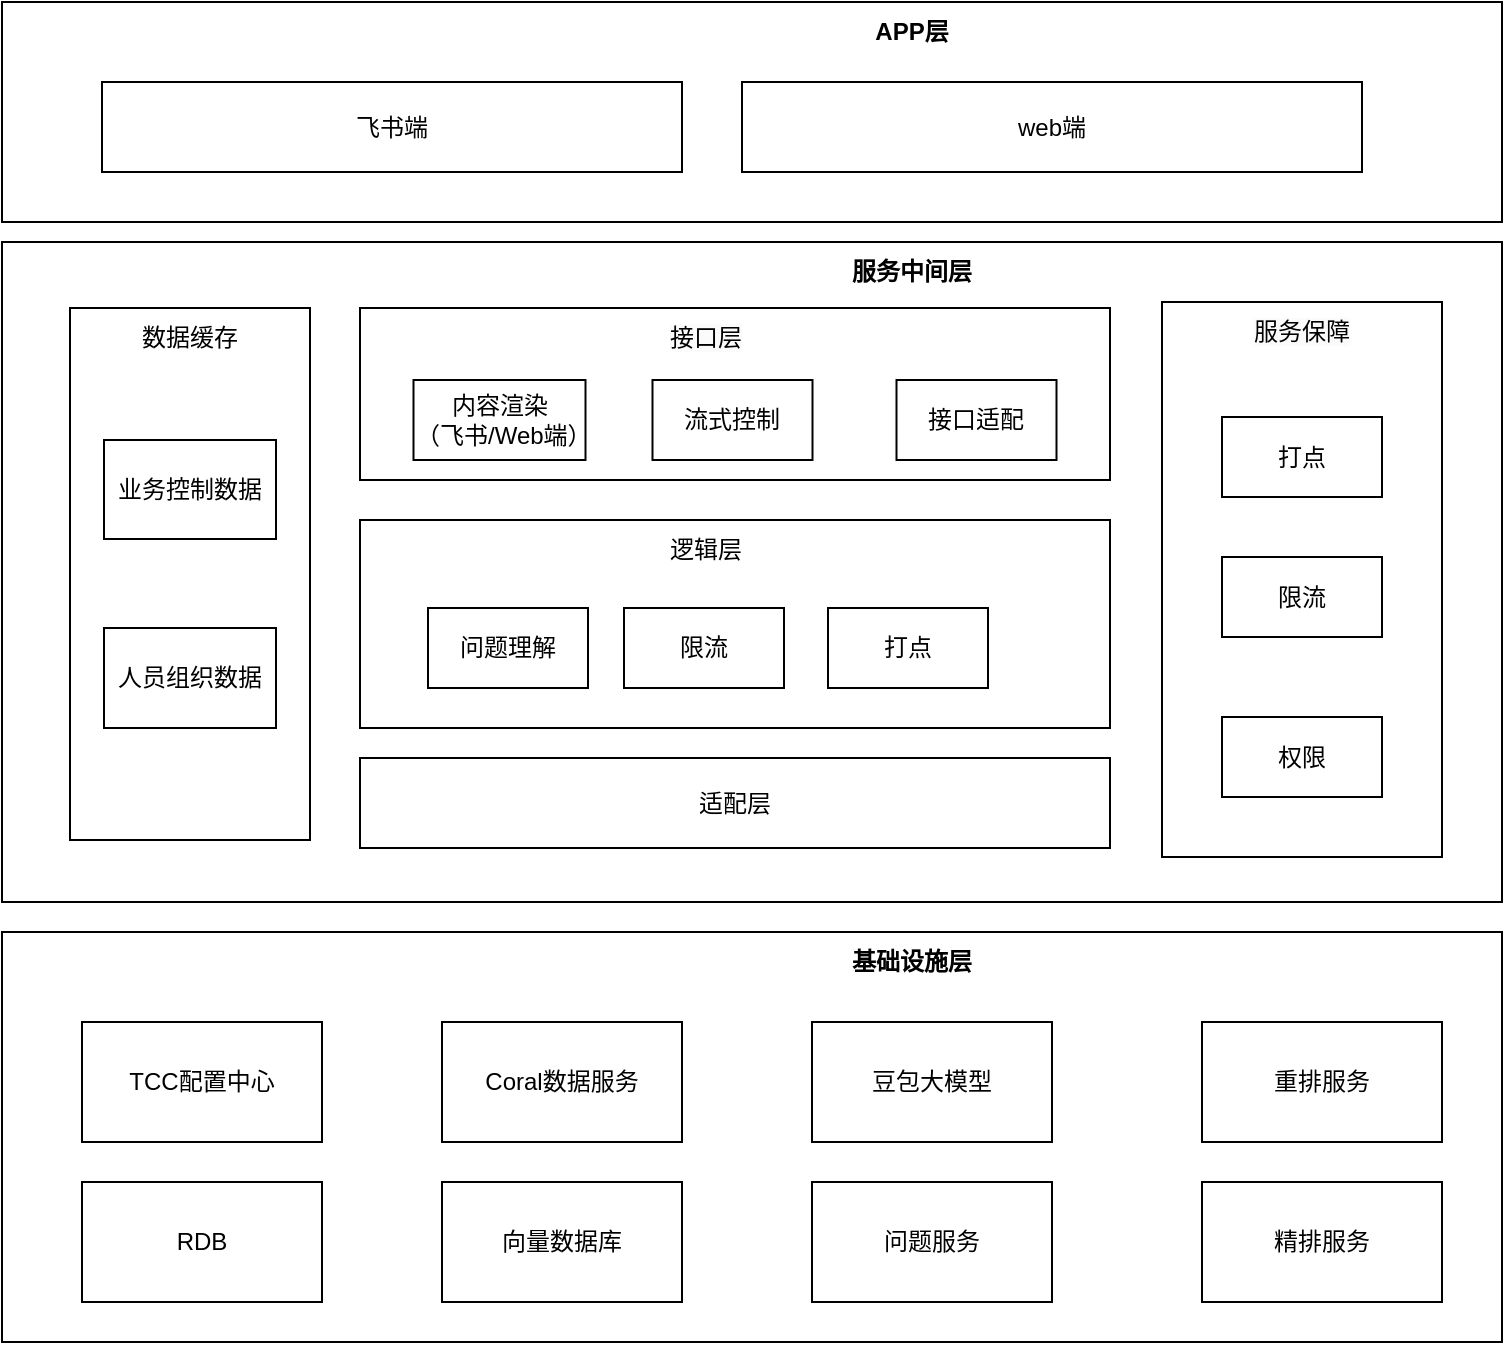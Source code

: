 <mxfile version="24.7.10">
  <diagram name="第 1 页" id="WWgQ3tUUA3AuB6e9XMpF">
    <mxGraphModel dx="1242" dy="711" grid="1" gridSize="10" guides="1" tooltips="1" connect="1" arrows="1" fold="1" page="1" pageScale="1" pageWidth="827" pageHeight="1169" math="0" shadow="0">
      <root>
        <mxCell id="0" />
        <mxCell id="1" parent="0" />
        <mxCell id="y20aVYX7Z3l52XozF9h6-18" value="" style="rounded=0;whiteSpace=wrap;html=1;" vertex="1" parent="1">
          <mxGeometry x="60" y="555" width="750" height="205" as="geometry" />
        </mxCell>
        <mxCell id="y20aVYX7Z3l52XozF9h6-1" value="" style="rounded=0;whiteSpace=wrap;html=1;" vertex="1" parent="1">
          <mxGeometry x="60" y="210" width="750" height="330" as="geometry" />
        </mxCell>
        <mxCell id="y20aVYX7Z3l52XozF9h6-2" value="" style="rounded=0;whiteSpace=wrap;html=1;" vertex="1" parent="1">
          <mxGeometry x="60" y="90" width="750" height="110" as="geometry" />
        </mxCell>
        <mxCell id="y20aVYX7Z3l52XozF9h6-3" value="服务中间层" style="text;html=1;align=center;verticalAlign=middle;whiteSpace=wrap;rounded=0;fontStyle=1" vertex="1" parent="1">
          <mxGeometry x="465" y="210" width="100" height="30" as="geometry" />
        </mxCell>
        <mxCell id="y20aVYX7Z3l52XozF9h6-5" value="APP层" style="text;html=1;align=center;verticalAlign=middle;whiteSpace=wrap;rounded=0;fontStyle=1" vertex="1" parent="1">
          <mxGeometry x="485" y="90" width="60" height="30" as="geometry" />
        </mxCell>
        <mxCell id="y20aVYX7Z3l52XozF9h6-6" value="飞书端" style="rounded=0;whiteSpace=wrap;html=1;" vertex="1" parent="1">
          <mxGeometry x="110" y="130" width="290" height="45" as="geometry" />
        </mxCell>
        <mxCell id="y20aVYX7Z3l52XozF9h6-7" value="web端" style="rounded=0;whiteSpace=wrap;html=1;" vertex="1" parent="1">
          <mxGeometry x="430" y="130" width="310" height="45" as="geometry" />
        </mxCell>
        <mxCell id="y20aVYX7Z3l52XozF9h6-8" value="" style="rounded=0;whiteSpace=wrap;html=1;" vertex="1" parent="1">
          <mxGeometry x="239" y="243" width="375" height="86" as="geometry" />
        </mxCell>
        <mxCell id="y20aVYX7Z3l52XozF9h6-9" value="" style="rounded=0;whiteSpace=wrap;html=1;" vertex="1" parent="1">
          <mxGeometry x="239" y="349" width="375" height="104" as="geometry" />
        </mxCell>
        <mxCell id="y20aVYX7Z3l52XozF9h6-10" value="适配层" style="rounded=0;whiteSpace=wrap;html=1;" vertex="1" parent="1">
          <mxGeometry x="239" y="468" width="375" height="45" as="geometry" />
        </mxCell>
        <mxCell id="y20aVYX7Z3l52XozF9h6-11" value="问题服务" style="rounded=0;whiteSpace=wrap;html=1;" vertex="1" parent="1">
          <mxGeometry x="465" y="680" width="120" height="60" as="geometry" />
        </mxCell>
        <mxCell id="y20aVYX7Z3l52XozF9h6-12" value="豆包大模型" style="rounded=0;whiteSpace=wrap;html=1;" vertex="1" parent="1">
          <mxGeometry x="465" y="600" width="120" height="60" as="geometry" />
        </mxCell>
        <mxCell id="y20aVYX7Z3l52XozF9h6-13" value="向量数据库" style="rounded=0;whiteSpace=wrap;html=1;" vertex="1" parent="1">
          <mxGeometry x="280" y="680" width="120" height="60" as="geometry" />
        </mxCell>
        <mxCell id="y20aVYX7Z3l52XozF9h6-14" value="重排服务" style="rounded=0;whiteSpace=wrap;html=1;" vertex="1" parent="1">
          <mxGeometry x="660" y="600" width="120" height="60" as="geometry" />
        </mxCell>
        <mxCell id="y20aVYX7Z3l52XozF9h6-15" value="TCC配置中心" style="rounded=0;whiteSpace=wrap;html=1;" vertex="1" parent="1">
          <mxGeometry x="100" y="600" width="120" height="60" as="geometry" />
        </mxCell>
        <mxCell id="y20aVYX7Z3l52XozF9h6-16" value="RDB" style="rounded=0;whiteSpace=wrap;html=1;" vertex="1" parent="1">
          <mxGeometry x="100" y="680" width="120" height="60" as="geometry" />
        </mxCell>
        <mxCell id="y20aVYX7Z3l52XozF9h6-17" value="精排服务" style="rounded=0;whiteSpace=wrap;html=1;" vertex="1" parent="1">
          <mxGeometry x="660" y="680" width="120" height="60" as="geometry" />
        </mxCell>
        <mxCell id="y20aVYX7Z3l52XozF9h6-19" value="基础设施层" style="text;html=1;align=center;verticalAlign=middle;whiteSpace=wrap;rounded=0;fontStyle=1" vertex="1" parent="1">
          <mxGeometry x="465" y="555" width="100" height="30" as="geometry" />
        </mxCell>
        <mxCell id="y20aVYX7Z3l52XozF9h6-22" value="&lt;meta charset=&quot;utf-8&quot;&gt;&lt;span style=&quot;color: rgb(0, 0, 0); font-family: Helvetica; font-size: 12px; font-style: normal; font-variant-ligatures: normal; font-variant-caps: normal; font-weight: 400; letter-spacing: normal; orphans: 2; text-align: center; text-indent: 0px; text-transform: none; widows: 2; word-spacing: 0px; -webkit-text-stroke-width: 0px; white-space: normal; background-color: rgb(251, 251, 251); text-decoration-thickness: initial; text-decoration-style: initial; text-decoration-color: initial; display: inline !important; float: none;&quot;&gt;接口层&lt;/span&gt;" style="text;html=1;align=center;verticalAlign=middle;whiteSpace=wrap;rounded=0;" vertex="1" parent="1">
          <mxGeometry x="382" y="243" width="60" height="30" as="geometry" />
        </mxCell>
        <mxCell id="y20aVYX7Z3l52XozF9h6-26" value="逻辑层" style="text;html=1;align=center;verticalAlign=middle;whiteSpace=wrap;rounded=0;" vertex="1" parent="1">
          <mxGeometry x="382" y="349" width="60" height="30" as="geometry" />
        </mxCell>
        <mxCell id="y20aVYX7Z3l52XozF9h6-27" value="问题理解" style="rounded=0;whiteSpace=wrap;html=1;" vertex="1" parent="1">
          <mxGeometry x="273" y="393" width="80" height="40" as="geometry" />
        </mxCell>
        <mxCell id="y20aVYX7Z3l52XozF9h6-28" value="限流" style="rounded=0;whiteSpace=wrap;html=1;" vertex="1" parent="1">
          <mxGeometry x="371" y="393" width="80" height="40" as="geometry" />
        </mxCell>
        <mxCell id="y20aVYX7Z3l52XozF9h6-29" value="打点" style="rounded=0;whiteSpace=wrap;html=1;" vertex="1" parent="1">
          <mxGeometry x="473" y="393" width="80" height="40" as="geometry" />
        </mxCell>
        <mxCell id="y20aVYX7Z3l52XozF9h6-30" value="内容渲染&lt;div&gt;（飞书/Web端）&lt;/div&gt;" style="rounded=0;whiteSpace=wrap;html=1;" vertex="1" parent="1">
          <mxGeometry x="265.75" y="279" width="86" height="40" as="geometry" />
        </mxCell>
        <mxCell id="y20aVYX7Z3l52XozF9h6-31" value="" style="rounded=0;whiteSpace=wrap;html=1;" vertex="1" parent="1">
          <mxGeometry x="640" y="240" width="140" height="277.5" as="geometry" />
        </mxCell>
        <mxCell id="y20aVYX7Z3l52XozF9h6-23" value="权限" style="rounded=0;whiteSpace=wrap;html=1;" vertex="1" parent="1">
          <mxGeometry x="670" y="447.5" width="80" height="40" as="geometry" />
        </mxCell>
        <mxCell id="y20aVYX7Z3l52XozF9h6-24" value="限流" style="rounded=0;whiteSpace=wrap;html=1;" vertex="1" parent="1">
          <mxGeometry x="670" y="367.5" width="80" height="40" as="geometry" />
        </mxCell>
        <mxCell id="y20aVYX7Z3l52XozF9h6-25" value="打点" style="rounded=0;whiteSpace=wrap;html=1;" vertex="1" parent="1">
          <mxGeometry x="670" y="297.5" width="80" height="40" as="geometry" />
        </mxCell>
        <mxCell id="y20aVYX7Z3l52XozF9h6-32" value="&lt;span style=&quot;color: rgb(0, 0, 0); font-family: Helvetica; font-size: 12px; font-style: normal; font-variant-ligatures: normal; font-variant-caps: normal; font-weight: 400; letter-spacing: normal; orphans: 2; text-align: center; text-indent: 0px; text-transform: none; widows: 2; word-spacing: 0px; -webkit-text-stroke-width: 0px; white-space: normal; background-color: rgb(251, 251, 251); text-decoration-thickness: initial; text-decoration-style: initial; text-decoration-color: initial; display: inline !important; float: none;&quot;&gt;服务保障&lt;/span&gt;" style="text;html=1;align=center;verticalAlign=middle;whiteSpace=wrap;rounded=0;" vertex="1" parent="1">
          <mxGeometry x="680" y="240" width="60" height="30" as="geometry" />
        </mxCell>
        <mxCell id="y20aVYX7Z3l52XozF9h6-33" value="流式控制" style="rounded=0;whiteSpace=wrap;html=1;" vertex="1" parent="1">
          <mxGeometry x="385.25" y="279" width="80" height="40" as="geometry" />
        </mxCell>
        <mxCell id="y20aVYX7Z3l52XozF9h6-34" value="接口适配" style="rounded=0;whiteSpace=wrap;html=1;" vertex="1" parent="1">
          <mxGeometry x="507.25" y="279" width="80" height="40" as="geometry" />
        </mxCell>
        <mxCell id="y20aVYX7Z3l52XozF9h6-35" value="" style="rounded=0;whiteSpace=wrap;html=1;" vertex="1" parent="1">
          <mxGeometry x="94" y="243" width="120" height="266" as="geometry" />
        </mxCell>
        <mxCell id="y20aVYX7Z3l52XozF9h6-37" value="数据缓存" style="text;html=1;align=center;verticalAlign=middle;whiteSpace=wrap;rounded=0;" vertex="1" parent="1">
          <mxGeometry x="124" y="243" width="60" height="30" as="geometry" />
        </mxCell>
        <mxCell id="y20aVYX7Z3l52XozF9h6-38" value="业务控制数据" style="rounded=0;whiteSpace=wrap;html=1;" vertex="1" parent="1">
          <mxGeometry x="111" y="309" width="86" height="49.5" as="geometry" />
        </mxCell>
        <mxCell id="y20aVYX7Z3l52XozF9h6-39" value="人员组织数据" style="rounded=0;whiteSpace=wrap;html=1;" vertex="1" parent="1">
          <mxGeometry x="111" y="403" width="86" height="50" as="geometry" />
        </mxCell>
        <mxCell id="y20aVYX7Z3l52XozF9h6-41" value="Coral数据服务" style="rounded=0;whiteSpace=wrap;html=1;" vertex="1" parent="1">
          <mxGeometry x="280" y="600" width="120" height="60" as="geometry" />
        </mxCell>
      </root>
    </mxGraphModel>
  </diagram>
</mxfile>
